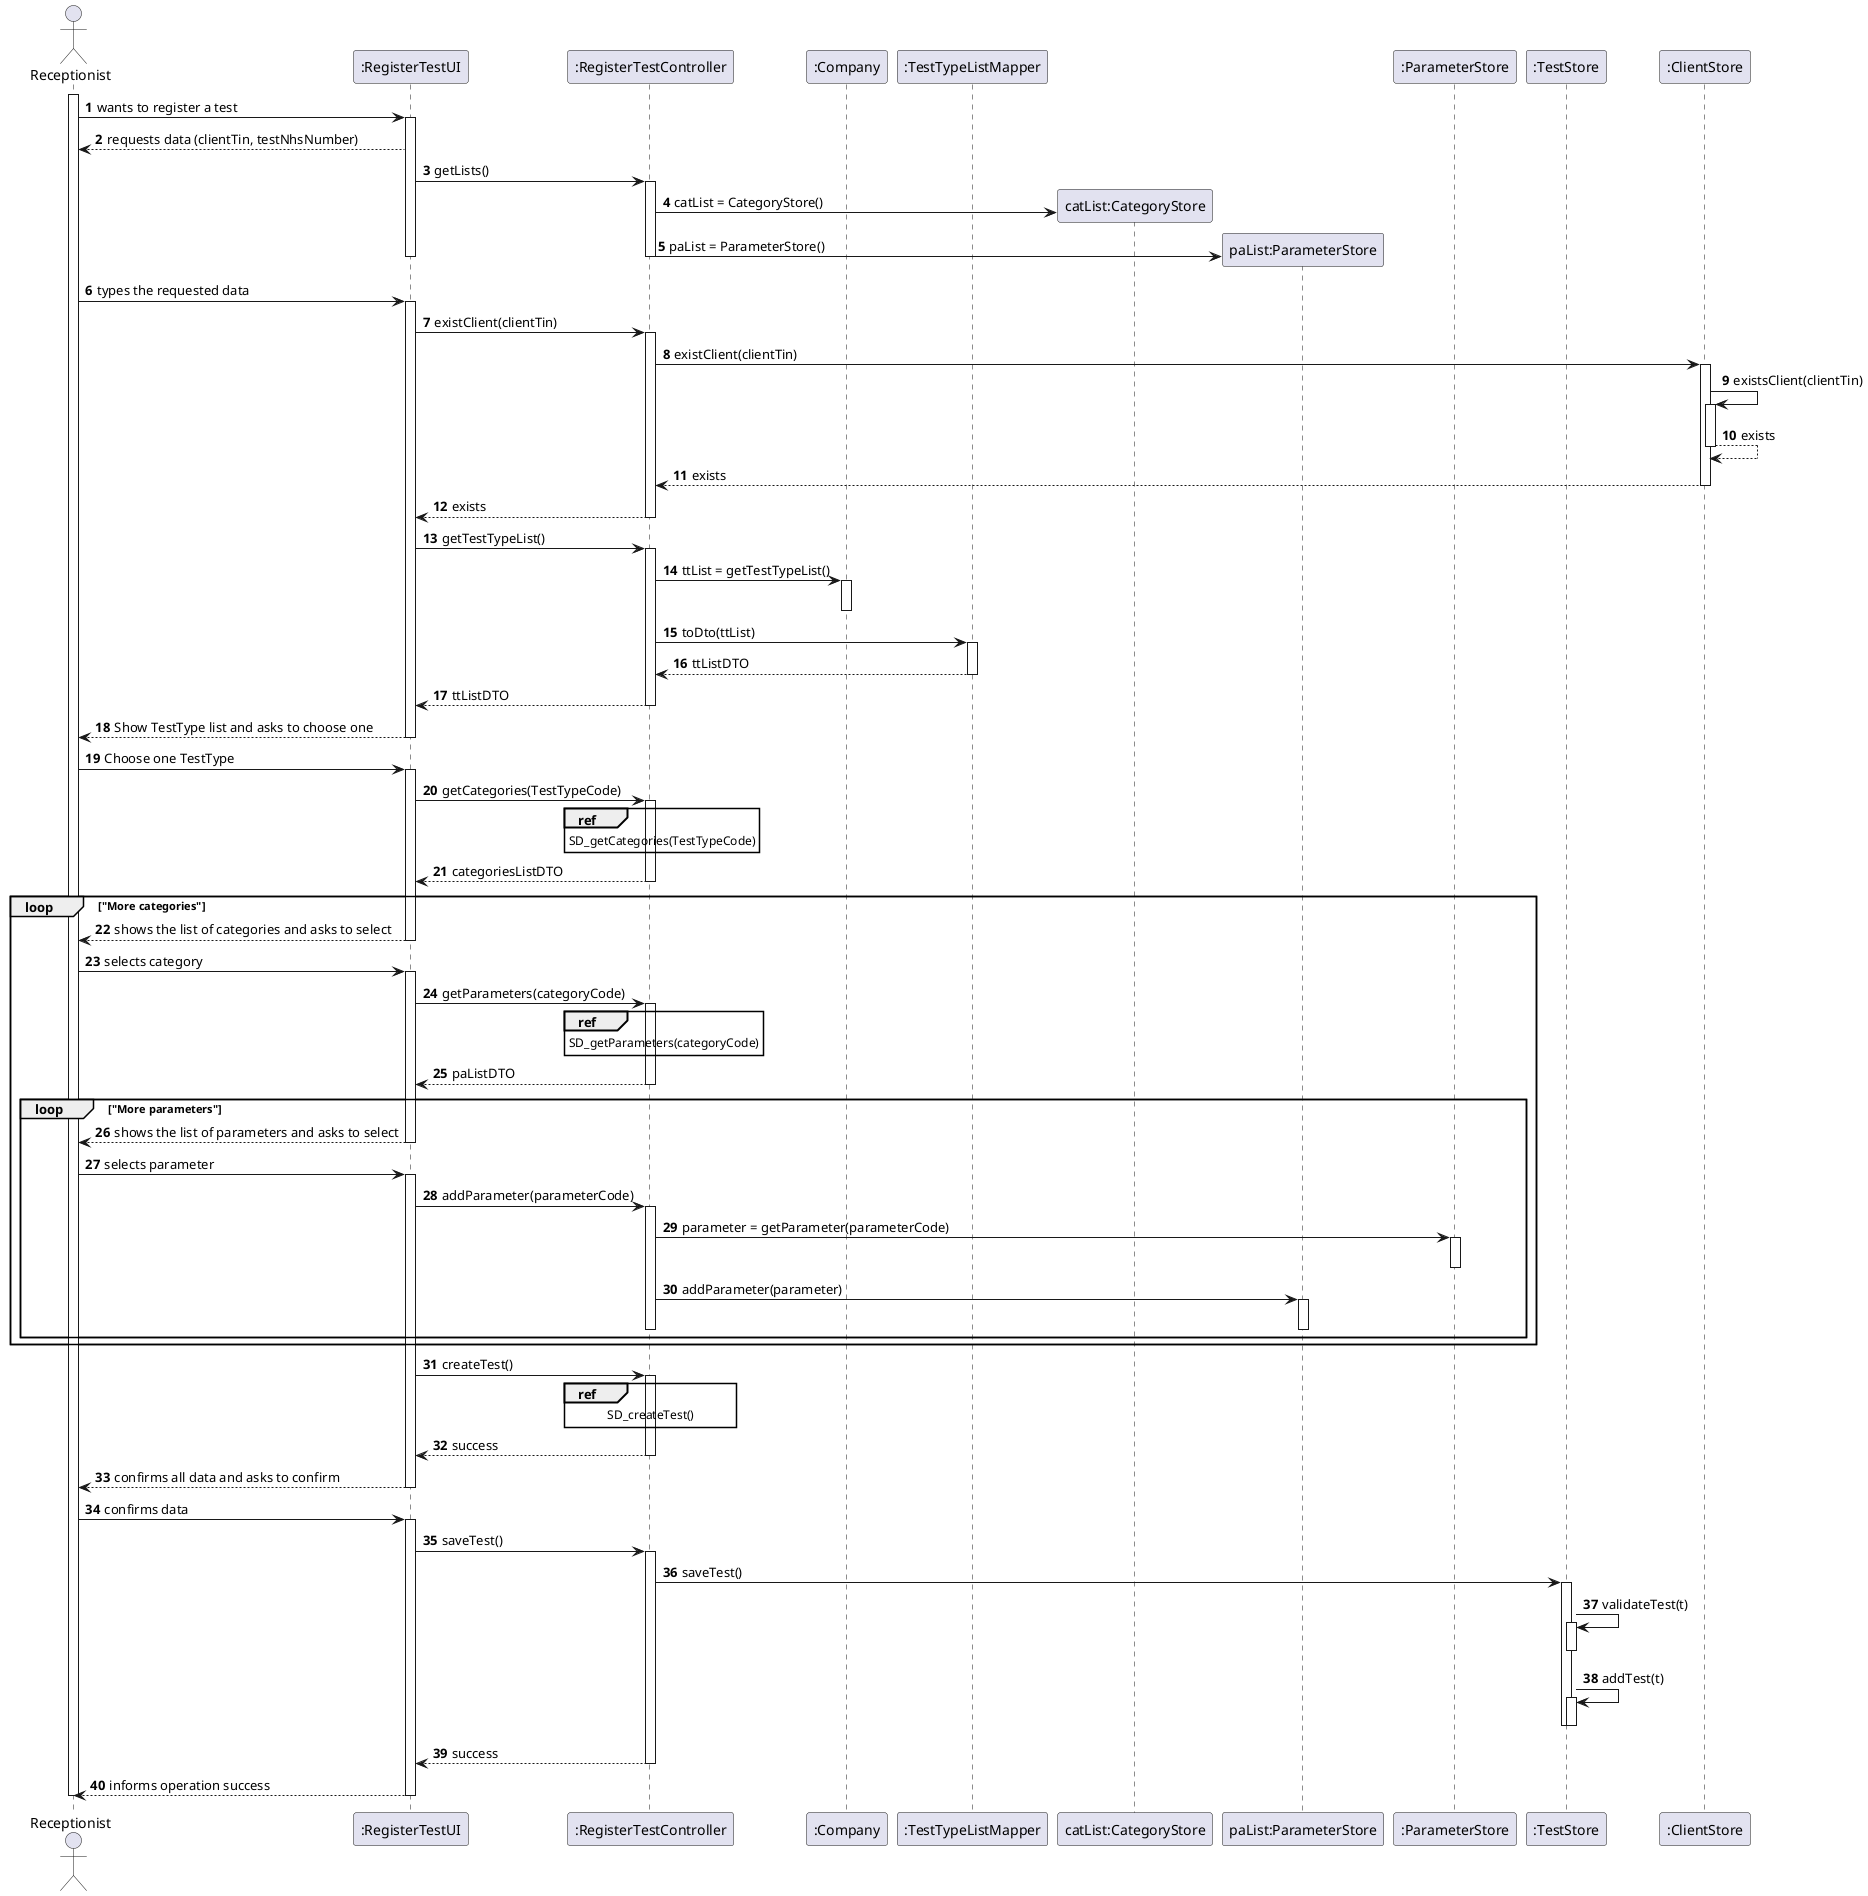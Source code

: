 @startuml

autonumber

actor Receptionist as R
participant ":RegisterTestUI" as UI
participant ":RegisterTestController" as ctrl
participant ":Company" as comp
participant ":TestTypeListMapper" as mapper
participant "catList:CategoryStore" as catList
participant "paList:ParameterStore" as paList
participant ":ParameterStore" as paStore
participant ":TestStore" as tStore
participant ":ClientStore" as cStore



activate R
R -> UI: wants to register a test
activate UI
UI --> R: requests data (clientTin, testNhsNumber)
UI -> ctrl: getLists()
activate ctrl
ctrl -> catList**: catList = CategoryStore()
ctrl -> paList**: paList = ParameterStore()
deactivate
deactivate UI
R -> UI: types the requested data
activate UI
UI -> ctrl: existClient(clientTin)
activate ctrl
ctrl -> cStore: existClient(clientTin)
activate cStore
cStore -> cStore: existsClient(clientTin)
activate cStore
return exists
return exists
return exists
deactivate cStore
deactivate cStore

UI -> ctrl: getTestTypeList()
activate ctrl
ctrl -> comp: ttList = getTestTypeList()
activate comp
deactivate
ctrl -> mapper: toDto(ttList)
activate mapper
return ttListDTO
return ttListDTO
deactivate mapper
deactivate ctrl

deactivate ctrl
UI --> R: Show TestType list and asks to choose one
deactivate UI
R -> UI: Choose one TestType
activate UI
UI -> ctrl: getCategories(TestTypeCode)
activate ctrl
ref over ctrl: SD_getCategories(TestTypeCode)
return categoriesListDTO
deactivate ctrl

loop "More categories"
UI --> R: shows the list of categories and asks to select
deactivate UI
R -> UI: selects category
activate UI
UI -> ctrl: getParameters(categoryCode)
activate ctrl
ref over ctrl: SD_getParameters(categoryCode)
return paListDTO

deactivate ctrl
loop "More parameters"
UI --> R: shows the list of parameters and asks to select
deactivate UI
R -> UI: selects parameter
activate UI
UI -> ctrl: addParameter(parameterCode)
activate ctrl
ctrl -> paStore: parameter = getParameter(parameterCode)
activate paStore
deactivate
ctrl -> paList: addParameter(parameter)
activate paList
deactivate
deactivate
end
end
UI -> ctrl: createTest()
activate ctrl
ref over ctrl: SD_createTest()
ctrl --> UI: success
deactivate ctrl

UI --> R: confirms all data and asks to confirm
deactivate UI
R -> UI: confirms data
activate UI
UI -> ctrl: saveTest()
activate ctrl
ctrl -> tStore: saveTest()
activate tStore
tStore -> tStore: validateTest(t)
activate tStore
deactivate
tStore -> tStore: addTest(t)
activate tStore
deactivate
deactivate
return success

deactivate ctrl
UI --> R: informs operation success
deactivate UI
deactivate R
@enduml